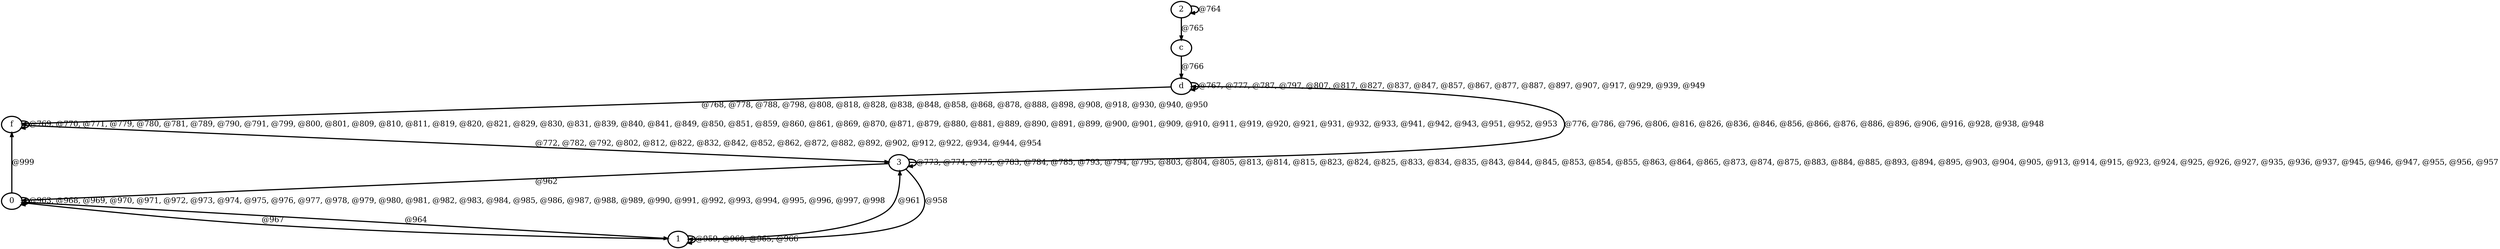 digraph G {
        node [style=rounded, penwidth=3, fontsize=20, shape=oval];
        "2" -> "2" [label="@764", color=black,arrowsize=1,style=bold,penwidth=3,fontsize=20];
"2" -> "c" [label="@765", color=black,arrowsize=1,style=bold,penwidth=3,fontsize=20];
"c" -> "d" [label="@766", color=black,arrowsize=1,style=bold,penwidth=3,fontsize=20];
"d" -> "d" [label="@767, @777, @787, @797, @807, @817, @827, @837, @847, @857, @867, @877, @887, @897, @907, @917, @929, @939, @949", color=black,arrowsize=1,style=bold,penwidth=3,fontsize=20];
"d" -> "f" [label="@768, @778, @788, @798, @808, @818, @828, @838, @848, @858, @868, @878, @888, @898, @908, @918, @930, @940, @950", color=black,arrowsize=1,style=bold,penwidth=3,fontsize=20];
"f" -> "f" [label="@769, @770, @771, @779, @780, @781, @789, @790, @791, @799, @800, @801, @809, @810, @811, @819, @820, @821, @829, @830, @831, @839, @840, @841, @849, @850, @851, @859, @860, @861, @869, @870, @871, @879, @880, @881, @889, @890, @891, @899, @900, @901, @909, @910, @911, @919, @920, @921, @931, @932, @933, @941, @942, @943, @951, @952, @953", color=black,arrowsize=1,style=bold,penwidth=3,fontsize=20];
"f" -> "3" [label="@772, @782, @792, @802, @812, @822, @832, @842, @852, @862, @872, @882, @892, @902, @912, @922, @934, @944, @954", color=black,arrowsize=1,style=bold,penwidth=3,fontsize=20];
"3" -> "3" [label="@773, @774, @775, @783, @784, @785, @793, @794, @795, @803, @804, @805, @813, @814, @815, @823, @824, @825, @833, @834, @835, @843, @844, @845, @853, @854, @855, @863, @864, @865, @873, @874, @875, @883, @884, @885, @893, @894, @895, @903, @904, @905, @913, @914, @915, @923, @924, @925, @926, @927, @935, @936, @937, @945, @946, @947, @955, @956, @957", color=black,arrowsize=1,style=bold,penwidth=3,fontsize=20];
"3" -> "d" [label="@776, @786, @796, @806, @816, @826, @836, @846, @856, @866, @876, @886, @896, @906, @916, @928, @938, @948", color=black,arrowsize=1,style=bold,penwidth=3,fontsize=20];
"3" -> "1" [label="@958", color=black,arrowsize=1,style=bold,penwidth=3,fontsize=20];
"1" -> "1" [label="@959, @960, @965, @966", color=black,arrowsize=1,style=bold,penwidth=3,fontsize=20];
"1" -> "3" [label="@961", color=black,arrowsize=1,style=bold,penwidth=3,fontsize=20];
"3" -> "0" [label="@962", color=black,arrowsize=1,style=bold,penwidth=3,fontsize=20];
"0" -> "0" [label="@963, @968, @969, @970, @971, @972, @973, @974, @975, @976, @977, @978, @979, @980, @981, @982, @983, @984, @985, @986, @987, @988, @989, @990, @991, @992, @993, @994, @995, @996, @997, @998", color=black,arrowsize=1,style=bold,penwidth=3,fontsize=20];
"0" -> "1" [label="@964", color=black,arrowsize=1,style=bold,penwidth=3,fontsize=20];
"1" -> "0" [label="@967", color=black,arrowsize=1,style=bold,penwidth=3,fontsize=20];
"0" -> "f" [label="@999", color=black,arrowsize=1,style=bold,penwidth=3,fontsize=20];
}
